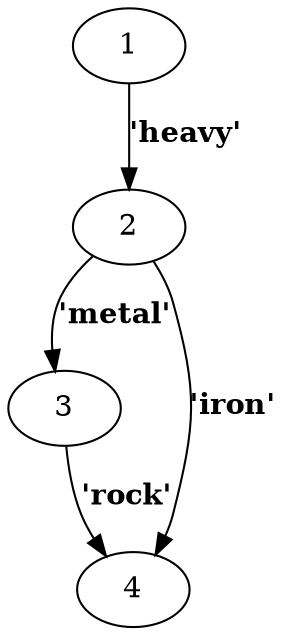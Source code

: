 digraph G {  1;  2;  3;  4;
1 -> 2 [ token="heavy" label=<<b>'heavy'</b>> ];
2 -> 3 [ token="metal" label=<<b>'metal'</b>> ];
2 -> 4 [ token="iron" label=<<b>'iron'</b>> ];
3 -> 4 [ token="rock" label=<<b>'rock'</b>> ];
}